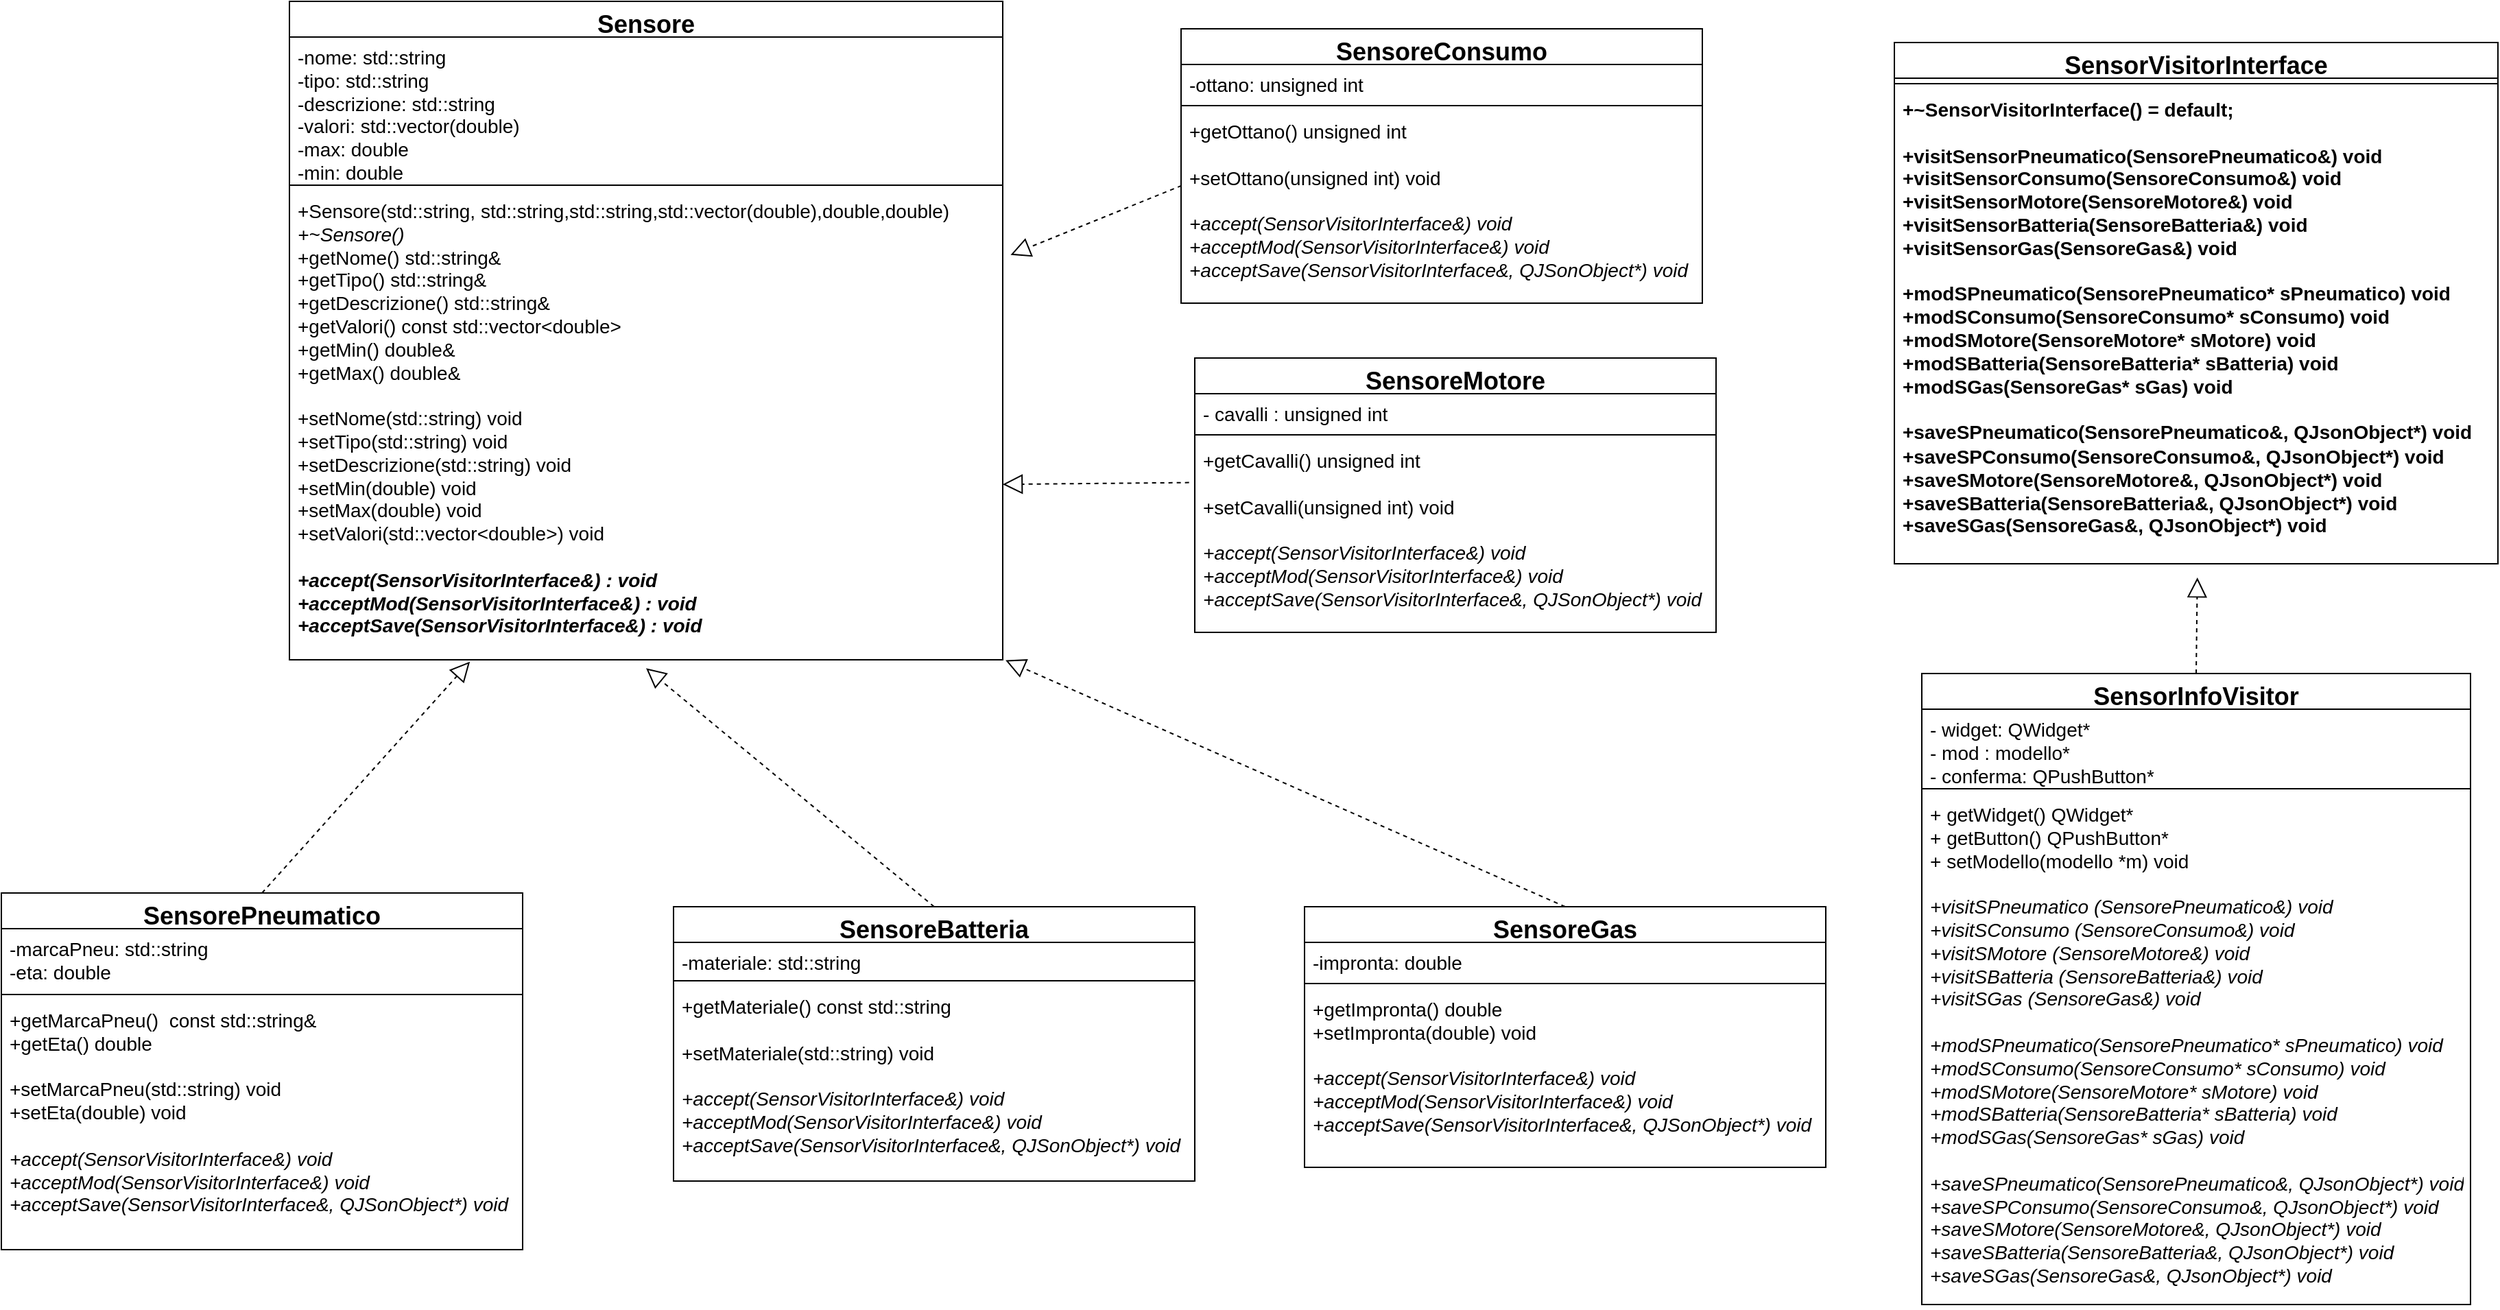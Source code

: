 <mxfile version="23.1.5" type="device">
  <diagram name="Pagina-1" id="dRhcXz8oS_HXQejQhX38">
    <mxGraphModel dx="3348" dy="1492" grid="1" gridSize="10" guides="1" tooltips="1" connect="1" arrows="1" fold="1" page="1" pageScale="1" pageWidth="1920" pageHeight="1200" math="0" shadow="0">
      <root>
        <mxCell id="0" />
        <mxCell id="1" parent="0" />
        <mxCell id="vStvGhAySzdytfDFjWN4-33" value="&lt;font style=&quot;font-size: 18px;&quot;&gt;Sensore&lt;/font&gt;" style="swimlane;fontStyle=1;align=center;verticalAlign=top;childLayout=stackLayout;horizontal=1;startSize=26;horizontalStack=0;resizeParent=1;resizeParentMax=0;resizeLast=0;collapsible=1;marginBottom=0;whiteSpace=wrap;html=1;" vertex="1" parent="1">
          <mxGeometry x="270" y="30" width="520" height="480" as="geometry" />
        </mxCell>
        <mxCell id="vStvGhAySzdytfDFjWN4-34" value="&lt;font style=&quot;font-size: 14px;&quot;&gt;-nome: std::string&lt;br&gt;-tipo: std::string&lt;br&gt;-descrizione: std::string&lt;br&gt;-valori: std::vector(double)&lt;br&gt;-max: double&lt;br&gt;-min: double&lt;/font&gt;" style="text;strokeColor=none;fillColor=none;align=left;verticalAlign=top;spacingLeft=4;spacingRight=4;overflow=hidden;rotatable=0;points=[[0,0.5],[1,0.5]];portConstraint=eastwest;whiteSpace=wrap;html=1;" vertex="1" parent="vStvGhAySzdytfDFjWN4-33">
          <mxGeometry y="26" width="520" height="104" as="geometry" />
        </mxCell>
        <mxCell id="vStvGhAySzdytfDFjWN4-35" value="" style="line;strokeWidth=1;fillColor=none;align=left;verticalAlign=middle;spacingTop=-1;spacingLeft=3;spacingRight=3;rotatable=0;labelPosition=right;points=[];portConstraint=eastwest;strokeColor=inherit;" vertex="1" parent="vStvGhAySzdytfDFjWN4-33">
          <mxGeometry y="130" width="520" height="8" as="geometry" />
        </mxCell>
        <mxCell id="vStvGhAySzdytfDFjWN4-36" value="&lt;font style=&quot;font-size: 14px;&quot;&gt;+Sensore(std::string, std::string,std::string,std::vector(double),double,double)&lt;br&gt;&lt;i&gt;+~Sensore()&lt;br&gt;&lt;/i&gt;+getNome() std::string&amp;amp;&lt;br&gt;+getTipo() std::string&amp;amp;&lt;br&gt;+getDescrizione() std::string&amp;amp;&lt;br&gt;+getValori() const std::vector&amp;lt;double&amp;gt;&lt;br&gt;+getMin() double&amp;amp;&lt;br&gt;+getMax() double&amp;amp;&lt;br&gt;&lt;br&gt;+setNome(std::string) void&lt;br&gt;+setTipo(std::string) void&lt;br&gt;+setDescrizione(std::string) void&lt;br&gt;+setMin(double) void&lt;br&gt;+setMax(double) void&lt;br&gt;+setValori(std::vector&amp;lt;double&amp;gt;) void&lt;br&gt;&lt;br&gt;&lt;/font&gt;&lt;b&gt;&lt;i&gt;&lt;font style=&quot;font-size: 14px;&quot;&gt;+accept(SensorVisitorInterface&amp;amp;) : void&lt;br&gt;+acceptMod(SensorVisitorInterface&amp;amp;) : void&lt;br&gt;+acceptSave(SensorVisitorInterface&amp;amp;) : void&lt;/font&gt;&lt;br&gt;&lt;/i&gt;&lt;/b&gt;" style="text;strokeColor=none;fillColor=none;align=left;verticalAlign=top;spacingLeft=4;spacingRight=4;overflow=hidden;rotatable=0;points=[[0,0.5],[1,0.5]];portConstraint=eastwest;whiteSpace=wrap;html=1;" vertex="1" parent="vStvGhAySzdytfDFjWN4-33">
          <mxGeometry y="138" width="520" height="342" as="geometry" />
        </mxCell>
        <mxCell id="vStvGhAySzdytfDFjWN4-37" value="&lt;font style=&quot;font-size: 18px;&quot;&gt;SensorePneumatico&lt;/font&gt;" style="swimlane;fontStyle=1;align=center;verticalAlign=top;childLayout=stackLayout;horizontal=1;startSize=26;horizontalStack=0;resizeParent=1;resizeParentMax=0;resizeLast=0;collapsible=1;marginBottom=0;whiteSpace=wrap;html=1;" vertex="1" parent="1">
          <mxGeometry x="60" y="680" width="380" height="260" as="geometry" />
        </mxCell>
        <mxCell id="vStvGhAySzdytfDFjWN4-38" value="&lt;font style=&quot;font-size: 14px;&quot;&gt;-marcaPneu: std::string&lt;br&gt;-eta: double&lt;/font&gt;" style="text;strokeColor=none;fillColor=none;align=left;verticalAlign=top;spacingLeft=4;spacingRight=4;overflow=hidden;rotatable=0;points=[[0,0.5],[1,0.5]];portConstraint=eastwest;whiteSpace=wrap;html=1;" vertex="1" parent="vStvGhAySzdytfDFjWN4-37">
          <mxGeometry y="26" width="380" height="44" as="geometry" />
        </mxCell>
        <mxCell id="vStvGhAySzdytfDFjWN4-39" value="" style="line;strokeWidth=1;fillColor=none;align=left;verticalAlign=middle;spacingTop=-1;spacingLeft=3;spacingRight=3;rotatable=0;labelPosition=right;points=[];portConstraint=eastwest;strokeColor=inherit;" vertex="1" parent="vStvGhAySzdytfDFjWN4-37">
          <mxGeometry y="70" width="380" height="8" as="geometry" />
        </mxCell>
        <mxCell id="vStvGhAySzdytfDFjWN4-40" value="&lt;font style=&quot;font-size: 14px;&quot;&gt;+getMarcaPneu()&amp;nbsp; const std::string&amp;amp;&lt;br&gt;+getEta() double&lt;br&gt;&lt;br&gt;+setMarcaPneu(std::string) void&lt;br&gt;+setEta(double) void&lt;br&gt;&lt;br&gt;&lt;i&gt;+accept(SensorVisitorInterface&amp;amp;) void&lt;br&gt;+acceptMod(SensorVisitorInterface&amp;amp;) void&lt;br&gt;+acceptSave(SensorVisitorInterface&amp;amp;, QJSonObject*) void&lt;/i&gt;&lt;/font&gt;" style="text;strokeColor=none;fillColor=none;align=left;verticalAlign=top;spacingLeft=4;spacingRight=4;overflow=hidden;rotatable=0;points=[[0,0.5],[1,0.5]];portConstraint=eastwest;whiteSpace=wrap;html=1;" vertex="1" parent="vStvGhAySzdytfDFjWN4-37">
          <mxGeometry y="78" width="380" height="182" as="geometry" />
        </mxCell>
        <mxCell id="vStvGhAySzdytfDFjWN4-41" value="&lt;font style=&quot;font-size: 18px;&quot;&gt;SensoreConsumo&lt;/font&gt;" style="swimlane;fontStyle=1;align=center;verticalAlign=top;childLayout=stackLayout;horizontal=1;startSize=26;horizontalStack=0;resizeParent=1;resizeParentMax=0;resizeLast=0;collapsible=1;marginBottom=0;whiteSpace=wrap;html=1;" vertex="1" parent="1">
          <mxGeometry x="920" y="50" width="380" height="200" as="geometry" />
        </mxCell>
        <mxCell id="vStvGhAySzdytfDFjWN4-42" value="&lt;font style=&quot;font-size: 14px;&quot;&gt;-ottano: unsigned int&lt;/font&gt;" style="text;strokeColor=none;fillColor=none;align=left;verticalAlign=top;spacingLeft=4;spacingRight=4;overflow=hidden;rotatable=0;points=[[0,0.5],[1,0.5]];portConstraint=eastwest;whiteSpace=wrap;html=1;" vertex="1" parent="vStvGhAySzdytfDFjWN4-41">
          <mxGeometry y="26" width="380" height="26" as="geometry" />
        </mxCell>
        <mxCell id="vStvGhAySzdytfDFjWN4-43" value="" style="line;strokeWidth=1;fillColor=none;align=left;verticalAlign=middle;spacingTop=-1;spacingLeft=3;spacingRight=3;rotatable=0;labelPosition=right;points=[];portConstraint=eastwest;strokeColor=inherit;" vertex="1" parent="vStvGhAySzdytfDFjWN4-41">
          <mxGeometry y="52" width="380" height="8" as="geometry" />
        </mxCell>
        <mxCell id="vStvGhAySzdytfDFjWN4-44" value="&lt;font style=&quot;font-size: 14px;&quot;&gt;+getOttano() unsigned int&lt;br&gt;&lt;br&gt;+setOttano(unsigned int) void&lt;br&gt;&lt;br&gt;&lt;i style=&quot;border-color: var(--border-color);&quot;&gt;+accept(SensorVisitorInterface&amp;amp;) void&lt;br&gt;&lt;i style=&quot;border-color: var(--border-color);&quot;&gt;+acceptMod(SensorVisitorInterface&amp;amp;) void&lt;/i&gt;&lt;br style=&quot;border-color: var(--border-color);&quot;&gt;+acceptSave(SensorVisitorInterface&amp;amp;, QJSonObject*) void&lt;/i&gt;&lt;/font&gt;" style="text;strokeColor=none;fillColor=none;align=left;verticalAlign=top;spacingLeft=4;spacingRight=4;overflow=hidden;rotatable=0;points=[[0,0.5],[1,0.5]];portConstraint=eastwest;whiteSpace=wrap;html=1;" vertex="1" parent="vStvGhAySzdytfDFjWN4-41">
          <mxGeometry y="60" width="380" height="140" as="geometry" />
        </mxCell>
        <mxCell id="vStvGhAySzdytfDFjWN4-45" value="&lt;font style=&quot;font-size: 18px;&quot;&gt;SensorVisitorInterface&lt;/font&gt;" style="swimlane;fontStyle=1;align=center;verticalAlign=top;childLayout=stackLayout;horizontal=1;startSize=26;horizontalStack=0;resizeParent=1;resizeParentMax=0;resizeLast=0;collapsible=1;marginBottom=0;whiteSpace=wrap;html=1;" vertex="1" parent="1">
          <mxGeometry x="1440" y="60" width="440" height="380" as="geometry" />
        </mxCell>
        <mxCell id="vStvGhAySzdytfDFjWN4-46" value="" style="line;strokeWidth=1;fillColor=none;align=left;verticalAlign=middle;spacingTop=-1;spacingLeft=3;spacingRight=3;rotatable=0;labelPosition=right;points=[];portConstraint=eastwest;strokeColor=inherit;" vertex="1" parent="vStvGhAySzdytfDFjWN4-45">
          <mxGeometry y="26" width="440" height="8" as="geometry" />
        </mxCell>
        <mxCell id="vStvGhAySzdytfDFjWN4-47" value="&lt;b style=&quot;&quot;&gt;&lt;font style=&quot;font-size: 14px;&quot;&gt;&lt;font face=&quot;Helvetica&quot;&gt;+~SensorVisitorInterface() = default;&lt;br&gt;&lt;br&gt;+visitSensorPneumatico(SensorePneumatico&amp;amp;) void&lt;br&gt;+visitSensorConsumo(SensoreConsumo&amp;amp;) void&lt;br&gt;+visitSensorMotore(SensoreMotore&amp;amp;) void&lt;br&gt;+visitSensorBatteria(SensoreBatteria&amp;amp;) void&lt;br&gt;+visitSensorGas(SensoreGas&amp;amp;) void&lt;br&gt;&lt;span style=&quot;background-color: initial;&quot;&gt;&lt;br&gt;+modSPneumatico(SensorePneumatico* sPneumatico) void&lt;/span&gt;&lt;/font&gt;&lt;br&gt;&lt;/font&gt;&lt;/b&gt;&lt;div&gt;&lt;b style=&quot;&quot;&gt;&lt;font style=&quot;font-size: 14px;&quot; face=&quot;Helvetica&quot;&gt;+modSConsumo(SensoreConsumo* sConsumo) void&lt;/font&gt;&lt;/b&gt;&lt;/div&gt;&lt;div&gt;&lt;b&gt;&lt;font style=&quot;font-size: 14px;&quot; face=&quot;Helvetica&quot;&gt;+modSMotore(SensoreMotore* sMotore) void&lt;/font&gt;&lt;/b&gt;&lt;/div&gt;&lt;div&gt;&lt;b&gt;&lt;font style=&quot;font-size: 14px;&quot;&gt;+modSBatteria(SensoreBatteria* sBatteria) void&lt;/font&gt;&lt;/b&gt;&lt;/div&gt;&lt;div&gt;&lt;b&gt;&lt;font style=&quot;font-size: 14px;&quot; face=&quot;Helvetica&quot;&gt;+modSGas(SensoreGas* sGas) void&lt;/font&gt;&lt;/b&gt;&lt;/div&gt;&lt;b&gt;&lt;font style=&quot;font-size: 14px;&quot; face=&quot;VwdUe5FRXvo9E-9Qh8h4&quot;&gt;&lt;br&gt;&lt;/font&gt;&lt;/b&gt;&lt;pre style=&quot;margin-top: 0px; margin-bottom: 0px;&quot;&gt;&lt;b&gt;&lt;font style=&quot;font-size: 14px;&quot;&gt;&lt;font face=&quot;Helvetica&quot;&gt;+saveSPneumatico(SensorePneumatico&amp;amp;, QJsonObject*) void&lt;/font&gt;&lt;font face=&quot;VwdUe5FRXvo9E-9Qh8h4&quot;&gt;&lt;br&gt;&lt;/font&gt;&lt;/font&gt;&lt;/b&gt;&lt;/pre&gt;&lt;pre style=&quot;margin-top: 0px; margin-bottom: 0px;&quot;&gt;&lt;pre style=&quot;border-color: var(--border-color); margin-top: 0px; margin-bottom: 0px;&quot;&gt;&lt;b&gt;&lt;font style=&quot;font-size: 14px;&quot; face=&quot;Helvetica&quot;&gt;+saveSPConsumo(SensoreConsumo&amp;amp;, QJsonObject*) void&lt;/font&gt;&lt;/b&gt;&lt;/pre&gt;&lt;pre style=&quot;border-color: var(--border-color); margin-top: 0px; margin-bottom: 0px;&quot;&gt;&lt;b&gt;&lt;font style=&quot;font-size: 14px;&quot; face=&quot;Helvetica&quot;&gt;+saveSMotore(SensoreMotore&amp;amp;, QJsonObject*) void&lt;/font&gt;&lt;/b&gt;&lt;/pre&gt;&lt;pre style=&quot;border-color: var(--border-color); margin-top: 0px; margin-bottom: 0px;&quot;&gt;&lt;b&gt;&lt;font style=&quot;font-size: 14px;&quot; face=&quot;Helvetica&quot;&gt;+saveSBatteria(SensoreBatteria&amp;amp;, QJsonObject*) void&lt;/font&gt;&lt;/b&gt;&lt;/pre&gt;&lt;pre style=&quot;border-color: var(--border-color); margin-top: 0px; margin-bottom: 0px;&quot;&gt;&lt;b style=&quot;&quot;&gt;&lt;font style=&quot;font-size: 14px;&quot; face=&quot;Helvetica&quot;&gt;+saveSGas(SensoreGas&amp;amp;, QJsonObject*) void&lt;/font&gt;&lt;/b&gt;&lt;/pre&gt;&lt;/pre&gt;" style="text;strokeColor=none;fillColor=none;align=left;verticalAlign=top;spacingLeft=4;spacingRight=4;overflow=hidden;rotatable=0;points=[[0,0.5],[1,0.5]];portConstraint=eastwest;whiteSpace=wrap;html=1;" vertex="1" parent="vStvGhAySzdytfDFjWN4-45">
          <mxGeometry y="34" width="440" height="346" as="geometry" />
        </mxCell>
        <mxCell id="vStvGhAySzdytfDFjWN4-48" value="" style="endArrow=block;dashed=1;endFill=0;endSize=12;html=1;rounded=0;exitX=0.001;exitY=0.388;exitDx=0;exitDy=0;entryX=1.011;entryY=0.137;entryDx=0;entryDy=0;entryPerimeter=0;exitPerimeter=0;" edge="1" parent="1" source="vStvGhAySzdytfDFjWN4-44" target="vStvGhAySzdytfDFjWN4-36">
          <mxGeometry width="160" relative="1" as="geometry">
            <mxPoint x="1000" y="810" as="sourcePoint" />
            <mxPoint x="801" y="710" as="targetPoint" />
          </mxGeometry>
        </mxCell>
        <mxCell id="vStvGhAySzdytfDFjWN4-49" value="" style="endArrow=block;dashed=1;endFill=0;endSize=12;html=1;rounded=0;exitX=0.5;exitY=0;exitDx=0;exitDy=0;entryX=0.253;entryY=1.004;entryDx=0;entryDy=0;entryPerimeter=0;" edge="1" parent="1" source="vStvGhAySzdytfDFjWN4-37" target="vStvGhAySzdytfDFjWN4-36">
          <mxGeometry width="160" relative="1" as="geometry">
            <mxPoint x="1291" y="640" as="sourcePoint" />
            <mxPoint x="260" y="520" as="targetPoint" />
          </mxGeometry>
        </mxCell>
        <mxCell id="vStvGhAySzdytfDFjWN4-50" value="&lt;font style=&quot;font-size: 18px;&quot;&gt;SensoreBatteria&lt;/font&gt;" style="swimlane;fontStyle=1;align=center;verticalAlign=top;childLayout=stackLayout;horizontal=1;startSize=26;horizontalStack=0;resizeParent=1;resizeParentMax=0;resizeLast=0;collapsible=1;marginBottom=0;whiteSpace=wrap;html=1;" vertex="1" parent="1">
          <mxGeometry x="550" y="690" width="380" height="200" as="geometry" />
        </mxCell>
        <mxCell id="vStvGhAySzdytfDFjWN4-51" value="&lt;font style=&quot;font-size: 14px;&quot;&gt;-materiale: std::string&lt;/font&gt;" style="text;strokeColor=none;fillColor=none;align=left;verticalAlign=top;spacingLeft=4;spacingRight=4;overflow=hidden;rotatable=0;points=[[0,0.5],[1,0.5]];portConstraint=eastwest;whiteSpace=wrap;html=1;" vertex="1" parent="vStvGhAySzdytfDFjWN4-50">
          <mxGeometry y="26" width="380" height="24" as="geometry" />
        </mxCell>
        <mxCell id="vStvGhAySzdytfDFjWN4-52" value="" style="line;strokeWidth=1;fillColor=none;align=left;verticalAlign=middle;spacingTop=-1;spacingLeft=3;spacingRight=3;rotatable=0;labelPosition=right;points=[];portConstraint=eastwest;strokeColor=inherit;" vertex="1" parent="vStvGhAySzdytfDFjWN4-50">
          <mxGeometry y="50" width="380" height="8" as="geometry" />
        </mxCell>
        <mxCell id="vStvGhAySzdytfDFjWN4-53" value="&lt;font style=&quot;font-size: 14px;&quot;&gt;+getMateriale() const std::string&lt;br&gt;&lt;br&gt;+setMateriale(std::string) void&lt;br&gt;&lt;br&gt;&lt;i style=&quot;border-color: var(--border-color);&quot;&gt;+accept(SensorVisitorInterface&amp;amp;) void&lt;br&gt;+acceptMod(SensorVisitorInterface&amp;amp;) void&lt;br style=&quot;border-color: var(--border-color);&quot;&gt;+acceptSave(SensorVisitorInterface&amp;amp;, QJSonObject*) void&lt;/i&gt;&lt;/font&gt;" style="text;strokeColor=none;fillColor=none;align=left;verticalAlign=top;spacingLeft=4;spacingRight=4;overflow=hidden;rotatable=0;points=[[0,0.5],[1,0.5]];portConstraint=eastwest;whiteSpace=wrap;html=1;" vertex="1" parent="vStvGhAySzdytfDFjWN4-50">
          <mxGeometry y="58" width="380" height="142" as="geometry" />
        </mxCell>
        <mxCell id="vStvGhAySzdytfDFjWN4-54" value="&lt;font style=&quot;font-size: 18px;&quot;&gt;SensoreGas&lt;/font&gt;" style="swimlane;fontStyle=1;align=center;verticalAlign=top;childLayout=stackLayout;horizontal=1;startSize=26;horizontalStack=0;resizeParent=1;resizeParentMax=0;resizeLast=0;collapsible=1;marginBottom=0;whiteSpace=wrap;html=1;" vertex="1" parent="1">
          <mxGeometry x="1010" y="690" width="380" height="190" as="geometry" />
        </mxCell>
        <mxCell id="vStvGhAySzdytfDFjWN4-55" value="&lt;font style=&quot;font-size: 14px;&quot;&gt;-impronta: double&lt;/font&gt;" style="text;strokeColor=none;fillColor=none;align=left;verticalAlign=top;spacingLeft=4;spacingRight=4;overflow=hidden;rotatable=0;points=[[0,0.5],[1,0.5]];portConstraint=eastwest;whiteSpace=wrap;html=1;" vertex="1" parent="vStvGhAySzdytfDFjWN4-54">
          <mxGeometry y="26" width="380" height="26" as="geometry" />
        </mxCell>
        <mxCell id="vStvGhAySzdytfDFjWN4-56" value="" style="line;strokeWidth=1;fillColor=none;align=left;verticalAlign=middle;spacingTop=-1;spacingLeft=3;spacingRight=3;rotatable=0;labelPosition=right;points=[];portConstraint=eastwest;strokeColor=inherit;" vertex="1" parent="vStvGhAySzdytfDFjWN4-54">
          <mxGeometry y="52" width="380" height="8" as="geometry" />
        </mxCell>
        <mxCell id="vStvGhAySzdytfDFjWN4-57" value="&lt;font style=&quot;font-size: 14px;&quot;&gt;+getImpronta() double&lt;br&gt;+setImpronta(double) void&lt;br&gt;&lt;br&gt;&lt;i style=&quot;border-color: var(--border-color);&quot;&gt;+accept(SensorVisitorInterface&amp;amp;) void&lt;br&gt;&lt;i style=&quot;border-color: var(--border-color);&quot;&gt;+acceptMod(SensorVisitorInterface&amp;amp;) void&lt;/i&gt;&lt;br style=&quot;border-color: var(--border-color);&quot;&gt;+acceptSave(SensorVisitorInterface&amp;amp;, QJSonObject*) void&lt;/i&gt;&lt;/font&gt;" style="text;strokeColor=none;fillColor=none;align=left;verticalAlign=top;spacingLeft=4;spacingRight=4;overflow=hidden;rotatable=0;points=[[0,0.5],[1,0.5]];portConstraint=eastwest;whiteSpace=wrap;html=1;" vertex="1" parent="vStvGhAySzdytfDFjWN4-54">
          <mxGeometry y="60" width="380" height="130" as="geometry" />
        </mxCell>
        <mxCell id="vStvGhAySzdytfDFjWN4-58" value="&lt;font style=&quot;font-size: 18px;&quot;&gt;SensoreMotore&lt;/font&gt;" style="swimlane;fontStyle=1;align=center;verticalAlign=top;childLayout=stackLayout;horizontal=1;startSize=26;horizontalStack=0;resizeParent=1;resizeParentMax=0;resizeLast=0;collapsible=1;marginBottom=0;whiteSpace=wrap;html=1;" vertex="1" parent="1">
          <mxGeometry x="930" y="290" width="380" height="200" as="geometry" />
        </mxCell>
        <mxCell id="vStvGhAySzdytfDFjWN4-59" value="&lt;font style=&quot;font-size: 14px;&quot;&gt;- cavalli : unsigned int&lt;/font&gt;" style="text;strokeColor=none;fillColor=none;align=left;verticalAlign=top;spacingLeft=4;spacingRight=4;overflow=hidden;rotatable=0;points=[[0,0.5],[1,0.5]];portConstraint=eastwest;whiteSpace=wrap;html=1;" vertex="1" parent="vStvGhAySzdytfDFjWN4-58">
          <mxGeometry y="26" width="380" height="26" as="geometry" />
        </mxCell>
        <mxCell id="vStvGhAySzdytfDFjWN4-60" value="" style="line;strokeWidth=1;fillColor=none;align=left;verticalAlign=middle;spacingTop=-1;spacingLeft=3;spacingRight=3;rotatable=0;labelPosition=right;points=[];portConstraint=eastwest;strokeColor=inherit;" vertex="1" parent="vStvGhAySzdytfDFjWN4-58">
          <mxGeometry y="52" width="380" height="8" as="geometry" />
        </mxCell>
        <mxCell id="vStvGhAySzdytfDFjWN4-61" value="&lt;font style=&quot;font-size: 14px;&quot;&gt;+getCavalli() unsigned int&lt;br&gt;&lt;br&gt;+setCavalli(unsigned int) void&lt;br&gt;&lt;br&gt;&lt;i style=&quot;border-color: var(--border-color);&quot;&gt;+accept(SensorVisitorInterface&amp;amp;) void&lt;br&gt;&lt;i style=&quot;border-color: var(--border-color);&quot;&gt;+acceptMod(SensorVisitorInterface&amp;amp;) void&lt;/i&gt;&lt;br style=&quot;border-color: var(--border-color);&quot;&gt;+acceptSave(SensorVisitorInterface&amp;amp;, QJSonObject*) void&lt;/i&gt;&lt;/font&gt;" style="text;strokeColor=none;fillColor=none;align=left;verticalAlign=top;spacingLeft=4;spacingRight=4;overflow=hidden;rotatable=0;points=[[0,0.5],[1,0.5]];portConstraint=eastwest;whiteSpace=wrap;html=1;" vertex="1" parent="vStvGhAySzdytfDFjWN4-58">
          <mxGeometry y="60" width="380" height="140" as="geometry" />
        </mxCell>
        <mxCell id="vStvGhAySzdytfDFjWN4-62" value="" style="endArrow=block;dashed=1;endFill=0;endSize=12;html=1;rounded=0;exitX=-0.011;exitY=0.22;exitDx=0;exitDy=0;entryX=1;entryY=0.626;entryDx=0;entryDy=0;entryPerimeter=0;exitPerimeter=0;" edge="1" parent="1" source="vStvGhAySzdytfDFjWN4-61" target="vStvGhAySzdytfDFjWN4-36">
          <mxGeometry width="160" relative="1" as="geometry">
            <mxPoint x="1041" y="550" as="sourcePoint" />
            <mxPoint x="1201" y="550" as="targetPoint" />
          </mxGeometry>
        </mxCell>
        <mxCell id="vStvGhAySzdytfDFjWN4-63" value="" style="endArrow=block;dashed=1;endFill=0;endSize=12;html=1;rounded=0;exitX=0.5;exitY=0;exitDx=0;exitDy=0;entryX=1.004;entryY=1.001;entryDx=0;entryDy=0;entryPerimeter=0;" edge="1" parent="1" source="vStvGhAySzdytfDFjWN4-54" target="vStvGhAySzdytfDFjWN4-36">
          <mxGeometry width="160" relative="1" as="geometry">
            <mxPoint x="991" y="620" as="sourcePoint" />
            <mxPoint x="536" y="514" as="targetPoint" />
          </mxGeometry>
        </mxCell>
        <mxCell id="vStvGhAySzdytfDFjWN4-64" value="" style="endArrow=block;dashed=1;endFill=0;endSize=12;html=1;rounded=0;exitX=0.5;exitY=0;exitDx=0;exitDy=0;entryX=0.5;entryY=1.018;entryDx=0;entryDy=0;entryPerimeter=0;" edge="1" parent="1" source="vStvGhAySzdytfDFjWN4-50" target="vStvGhAySzdytfDFjWN4-36">
          <mxGeometry width="160" relative="1" as="geometry">
            <mxPoint x="1001" y="630" as="sourcePoint" />
            <mxPoint x="395" y="518" as="targetPoint" />
          </mxGeometry>
        </mxCell>
        <mxCell id="vStvGhAySzdytfDFjWN4-65" value="&lt;font style=&quot;font-size: 18px;&quot;&gt;SensorInfoVisitor&lt;/font&gt;" style="swimlane;fontStyle=1;align=center;verticalAlign=top;childLayout=stackLayout;horizontal=1;startSize=26;horizontalStack=0;resizeParent=1;resizeParentMax=0;resizeLast=0;collapsible=1;marginBottom=0;whiteSpace=wrap;html=1;" vertex="1" parent="1">
          <mxGeometry x="1460" y="520" width="400" height="460" as="geometry" />
        </mxCell>
        <mxCell id="vStvGhAySzdytfDFjWN4-66" value="&lt;font style=&quot;font-size: 14px;&quot;&gt;- widget: QWidget*&lt;br&gt;- mod : modello*&lt;br&gt;- conferma: QPushButton*&lt;/font&gt;" style="text;strokeColor=none;fillColor=none;align=left;verticalAlign=top;spacingLeft=4;spacingRight=4;overflow=hidden;rotatable=0;points=[[0,0.5],[1,0.5]];portConstraint=eastwest;whiteSpace=wrap;html=1;" vertex="1" parent="vStvGhAySzdytfDFjWN4-65">
          <mxGeometry y="26" width="400" height="54" as="geometry" />
        </mxCell>
        <mxCell id="vStvGhAySzdytfDFjWN4-67" value="" style="line;strokeWidth=1;fillColor=none;align=left;verticalAlign=middle;spacingTop=-1;spacingLeft=3;spacingRight=3;rotatable=0;labelPosition=right;points=[];portConstraint=eastwest;strokeColor=inherit;" vertex="1" parent="vStvGhAySzdytfDFjWN4-65">
          <mxGeometry y="80" width="400" height="8" as="geometry" />
        </mxCell>
        <mxCell id="vStvGhAySzdytfDFjWN4-68" value="&lt;font style=&quot;font-size: 14px;&quot;&gt;+ getWidget() QWidget*&lt;br&gt;+ getButton() QPushButton*&lt;br&gt;+ setModello(modello *m) void&lt;br&gt;&lt;br&gt;&lt;i&gt;+visitSPneumatico (SensorePneumatico&amp;amp;) void&lt;br&gt;+visitSConsumo (SensoreConsumo&amp;amp;) void&lt;br&gt;+visitSMotore (SensoreMotore&amp;amp;) void&lt;br&gt;+visitSBatteria (SensoreBatteria&amp;amp;) void&lt;br&gt;+visitSGas (SensoreGas&amp;amp;) void&lt;br&gt;&lt;/i&gt;&lt;br&gt;&lt;i&gt;+modSPneumatico(SensorePneumatico* sPneumatico) void&lt;b style=&quot;border-color: var(--border-color);&quot;&gt;&lt;br style=&quot;border-color: var(--border-color);&quot;&gt;&lt;/b&gt;&lt;/i&gt;&lt;/font&gt;&lt;div style=&quot;border-color: var(--border-color);&quot;&gt;&lt;i&gt;&lt;font style=&quot;font-size: 14px;&quot;&gt;+modSConsumo(SensoreConsumo* sConsumo) void&lt;/font&gt;&lt;/i&gt;&lt;/div&gt;&lt;div style=&quot;border-color: var(--border-color);&quot;&gt;&lt;i&gt;&lt;font style=&quot;font-size: 14px;&quot;&gt;+modSMotore(SensoreMotore* sMotore) void&lt;/font&gt;&lt;/i&gt;&lt;/div&gt;&lt;div style=&quot;border-color: var(--border-color);&quot;&gt;&lt;i&gt;&lt;font style=&quot;font-size: 14px;&quot;&gt;+modSBatteria(SensoreBatteria* sBatteria) void&lt;/font&gt;&lt;/i&gt;&lt;/div&gt;&lt;div style=&quot;border-color: var(--border-color);&quot;&gt;&lt;i&gt;&lt;font style=&quot;font-size: 14px;&quot;&gt;+modSGas(SensoreGas* sGas) void&lt;/font&gt;&lt;/i&gt;&lt;/div&gt;&lt;font style=&quot;font-size: 14px;&quot;&gt;&lt;br&gt;&lt;/font&gt;&lt;pre style=&quot;border-color: var(--border-color); margin-top: 0px; margin-bottom: 0px;&quot;&gt;&lt;span style=&quot;border-color: var(--border-color);&quot;&gt;&lt;i style=&quot;&quot;&gt;&lt;font style=&quot;font-size: 14px;&quot; face=&quot;Helvetica&quot;&gt;+saveSPneumatico(SensorePneumatico&amp;amp;, QJsonObject*) void&lt;span style=&quot;border-color: var(--border-color);&quot;&gt;&lt;br style=&quot;border-color: var(--border-color);&quot;&gt;&lt;/span&gt;&lt;/font&gt;&lt;/i&gt;&lt;/span&gt;&lt;/pre&gt;&lt;pre style=&quot;border-color: var(--border-color); margin-top: 0px; margin-bottom: 0px;&quot;&gt;&lt;pre style=&quot;border-color: var(--border-color); margin-top: 0px; margin-bottom: 0px;&quot;&gt;&lt;span style=&quot;border-color: var(--border-color);&quot;&gt;&lt;i&gt;&lt;font style=&quot;font-size: 14px;&quot; face=&quot;Helvetica&quot;&gt;+saveSPConsumo(SensoreConsumo&amp;amp;, QJsonObject*) void&lt;/font&gt;&lt;/i&gt;&lt;/span&gt;&lt;/pre&gt;&lt;pre style=&quot;border-color: var(--border-color); margin-top: 0px; margin-bottom: 0px;&quot;&gt;&lt;span style=&quot;border-color: var(--border-color);&quot;&gt;&lt;i&gt;&lt;font style=&quot;font-size: 14px;&quot; face=&quot;Helvetica&quot;&gt;+saveSMotore(SensoreMotore&amp;amp;, QJsonObject*) void&lt;/font&gt;&lt;/i&gt;&lt;/span&gt;&lt;/pre&gt;&lt;pre style=&quot;border-color: var(--border-color); margin-top: 0px; margin-bottom: 0px;&quot;&gt;&lt;span style=&quot;border-color: var(--border-color);&quot;&gt;&lt;i&gt;&lt;font style=&quot;font-size: 14px;&quot; face=&quot;Helvetica&quot;&gt;+saveSBatteria(SensoreBatteria&amp;amp;, QJsonObject*) void&lt;/font&gt;&lt;/i&gt;&lt;/span&gt;&lt;/pre&gt;&lt;pre style=&quot;border-color: var(--border-color); margin-top: 0px; margin-bottom: 0px;&quot;&gt;&lt;span style=&quot;border-color: var(--border-color);&quot;&gt;&lt;i style=&quot;&quot;&gt;&lt;font style=&quot;font-size: 14px;&quot; face=&quot;Helvetica&quot;&gt;+saveSGas(SensoreGas&amp;amp;, QJsonObject*) void&lt;/font&gt;&lt;/i&gt;&lt;/span&gt;&lt;/pre&gt;&lt;/pre&gt;" style="text;strokeColor=none;fillColor=none;align=left;verticalAlign=top;spacingLeft=4;spacingRight=4;overflow=hidden;rotatable=0;points=[[0,0.5],[1,0.5]];portConstraint=eastwest;whiteSpace=wrap;html=1;" vertex="1" parent="vStvGhAySzdytfDFjWN4-65">
          <mxGeometry y="88" width="400" height="372" as="geometry" />
        </mxCell>
        <mxCell id="vStvGhAySzdytfDFjWN4-69" value="" style="endArrow=block;dashed=1;endFill=0;endSize=12;html=1;rounded=0;entryX=0.502;entryY=1.029;entryDx=0;entryDy=0;entryPerimeter=0;exitX=0.5;exitY=0;exitDx=0;exitDy=0;" edge="1" parent="1" source="vStvGhAySzdytfDFjWN4-65" target="vStvGhAySzdytfDFjWN4-47">
          <mxGeometry width="160" relative="1" as="geometry">
            <mxPoint x="1550" y="820" as="sourcePoint" />
            <mxPoint x="1710" y="820" as="targetPoint" />
          </mxGeometry>
        </mxCell>
      </root>
    </mxGraphModel>
  </diagram>
</mxfile>
